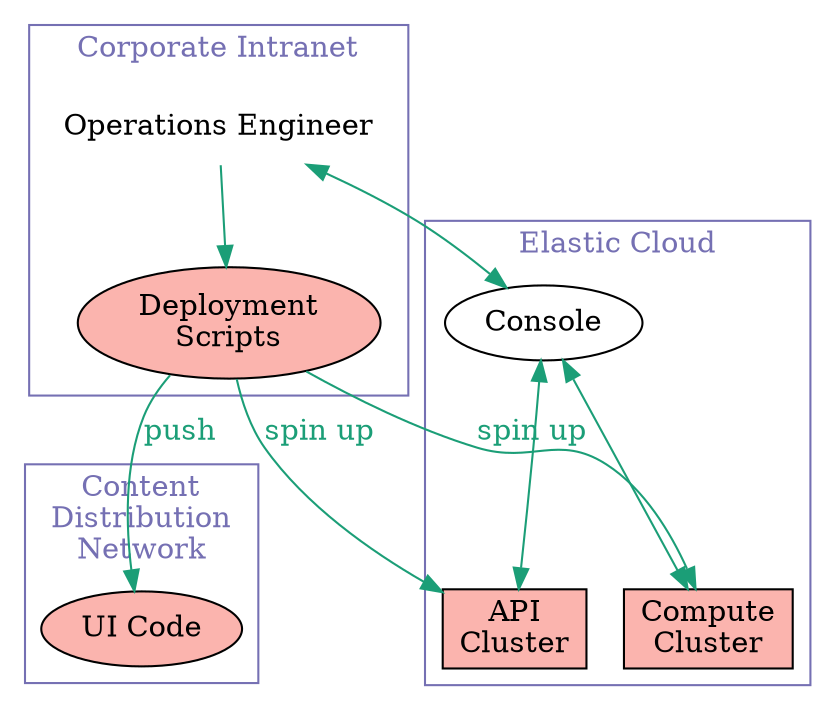 digraph G {

  node [style=filled, fillcolor="/pastel14/1"]
  edge[color="/dark23/1", fontcolor="/dark23/1" ]
  graph[color="/dark23/3", fontcolor="/dark23/3" ]

  subgraph cluster_corp {
    label="Corporate Intranet"
    {
      node [shape=plaintext, style=""]
      "Operations Engineer"
    }
    "Deployment\nScripts"
  }

  subgraph cluster_cloud {
    label="Elastic Cloud"
    "Console" [style=""]
    node[shape=rect,image="cluster.png_icon"]
    "API\nCluster"
    "Compute\nCluster"
  }

  subgraph cluster_cdn {
    label="Content\nDistribution\nNetwork"
    "UI Code"
  }

  "Operations Engineer" -> "Deployment\nScripts"
  "Operations Engineer" -> Console [dir=both]

  {
    "Deployment\nScripts" -> {
      label="Elastic Cloud"
      "API\nCluster"
      "Compute\nCluster"
    } [label="spin up"]

    Console -> { "API\nCluster"; "Compute\nCluster" } [dir=both]

    "Deployment\nScripts" -> "UI Code"  [label=push]
  }
}
